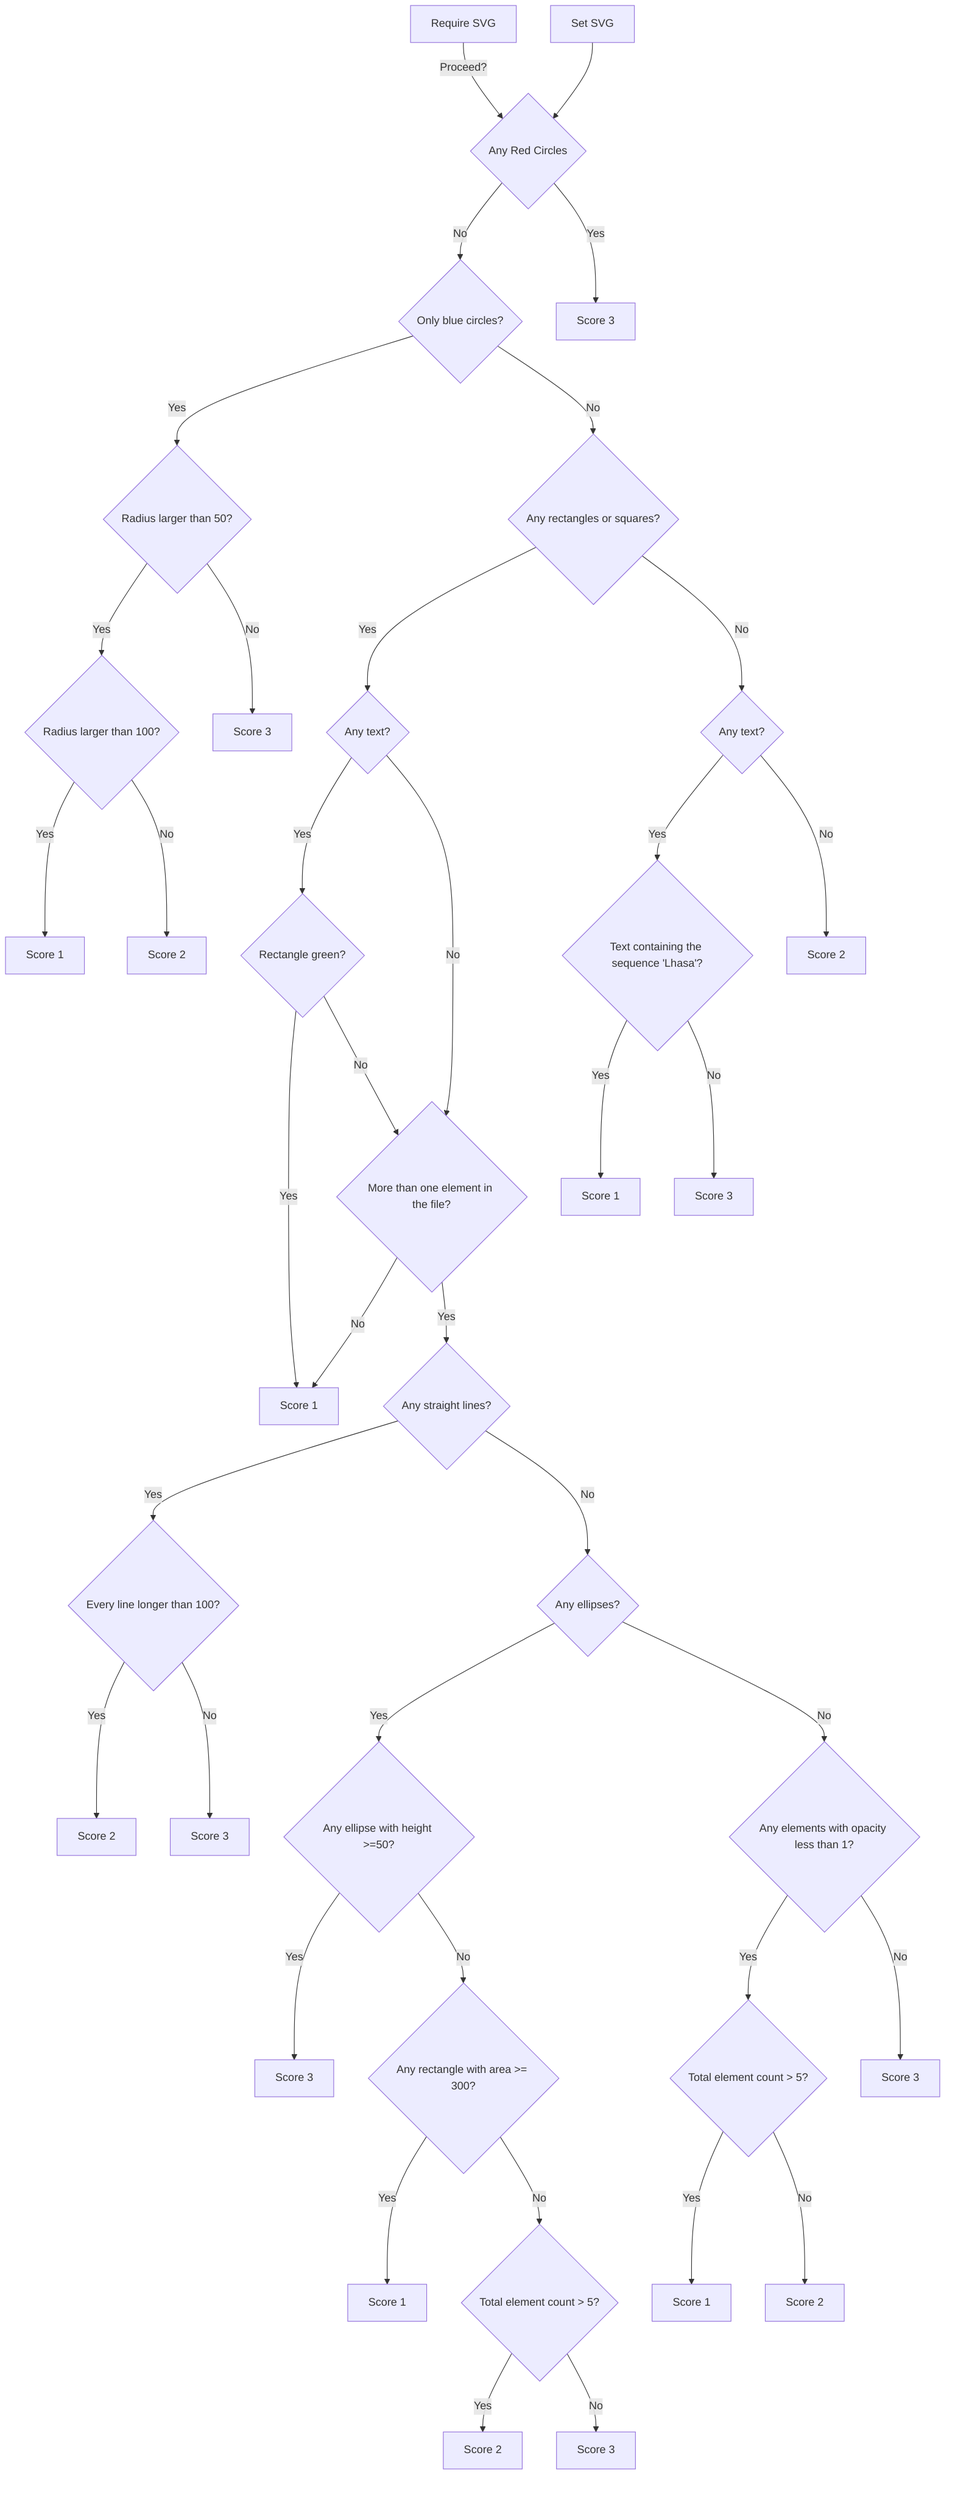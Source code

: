 flowchart TD
INPUT[Require SVG] --> |Proceed?| Q1
SETSVG[Set SVG] --> Q1
Q1{Any Red Circles}
Q1 --> |No| Q2
Q1 --> |Yes| O3a
Q2{Only blue circles?}
Q2 --> |Yes| Q3
Q2 --> |No| Q4
Q3{Radius larger than 50?}
Q3 --> |Yes| Q5
Q3 --> |No | O3b
Q4{Any rectangles or squares?}
Q4 --> |Yes| Q6
Q4 --> |No| Q7
Q5{Radius larger than 100?}
Q5 --> |Yes| O1c
Q5 --> |No| O2c
Q6{Any text?}
Q6 --> |Yes| Q8
Q6 --> |No | Q10
Q7{Any text?}
Q7 --> |Yes| Q9
Q7 --> |No | O2d
Q8{Rectangle green?}
Q8 --> |Yes| O1e
Q8 --> |No| Q10
Q9{Text containing the sequence 'Lhasa'?}
Q9 --> |Yes| O1f
Q9 --> |No| O3f
Q10{More than one element in the file?}
Q10 --> |No| O1e
Q10 --> |Yes| Q11
Q11{Any straight lines?}
Q11 --> |Yes| Q12
Q11 --> |No| Q13
Q12{Every line longer than 100?}
Q12 --> |Yes| O2g
Q12 --> |No| O3g
Q13{Any ellipses?}
Q13 --> |Yes| Q14
Q13 --> |No| Q15
Q14{Any ellipse with height >=50?}
Q14 --> |Yes| O3h
Q14 --> |No| Q16
Q15{Any elements with opacity less than 1?}
Q15 --> |Yes| Q17
Q15 --> |No| O3i
Q16{Any rectangle with area >= 300?}
Q16 --> |Yes| O1j
Q16 --> |No| Q18
Q17{Total element count > 5?}
Q17 --> |Yes| O1k
Q17 --> |No| O2k
Q18{Total element count > 5?}
Q18 --> |Yes| O2l
Q18 --> |No| O3l
O3a[Score 3]
O3b[Score 3]
O1c[Score 1]
O2c[Score 2]
O2d[Score 2]
O1e[Score 1]
O1f[Score 1]
O3f[Score 3]
O2g[Score 2]
O3g[Score 3]
O3h[Score 3]
O3i[Score 3]
O1j[Score 1]
O1k[Score 1]
O2k[Score 2]
O2l[Score 2]
O3l[Score 3]
